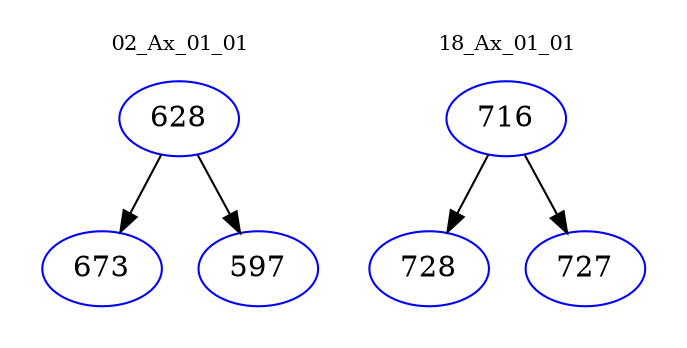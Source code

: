 digraph{
subgraph cluster_0 {
color = white
label = "02_Ax_01_01";
fontsize=10;
T0_628 [label="628", color="blue"]
T0_628 -> T0_673 [color="black"]
T0_673 [label="673", color="blue"]
T0_628 -> T0_597 [color="black"]
T0_597 [label="597", color="blue"]
}
subgraph cluster_1 {
color = white
label = "18_Ax_01_01";
fontsize=10;
T1_716 [label="716", color="blue"]
T1_716 -> T1_728 [color="black"]
T1_728 [label="728", color="blue"]
T1_716 -> T1_727 [color="black"]
T1_727 [label="727", color="blue"]
}
}
